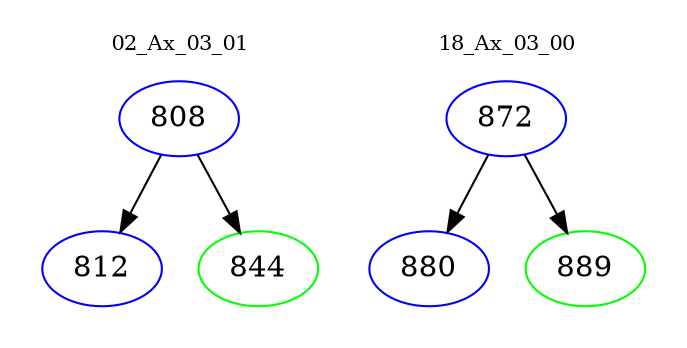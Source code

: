 digraph{
subgraph cluster_0 {
color = white
label = "02_Ax_03_01";
fontsize=10;
T0_808 [label="808", color="blue"]
T0_808 -> T0_812 [color="black"]
T0_812 [label="812", color="blue"]
T0_808 -> T0_844 [color="black"]
T0_844 [label="844", color="green"]
}
subgraph cluster_1 {
color = white
label = "18_Ax_03_00";
fontsize=10;
T1_872 [label="872", color="blue"]
T1_872 -> T1_880 [color="black"]
T1_880 [label="880", color="blue"]
T1_872 -> T1_889 [color="black"]
T1_889 [label="889", color="green"]
}
}
